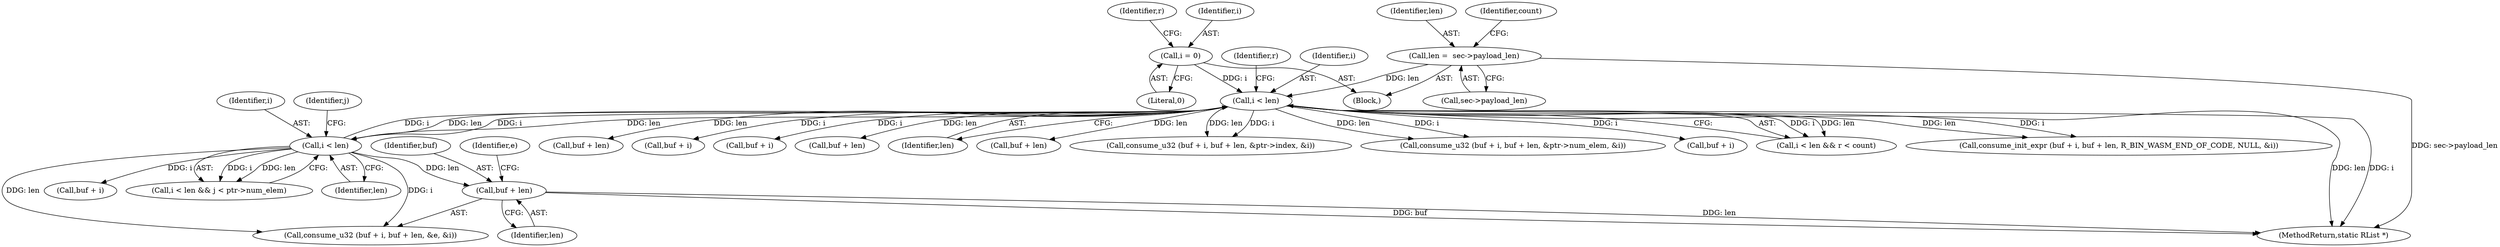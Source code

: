 digraph "0_radare2_d2632f6483a3ceb5d8e0a5fb11142c51c43978b4_1@pointer" {
"1000255" [label="(Call,buf + len)"];
"1000239" [label="(Call,i < len)"];
"1000159" [label="(Call,i < len)"];
"1000150" [label="(Call,i = 0)"];
"1000138" [label="(Call,len =  sec->payload_len)"];
"1000201" [label="(Call,buf + len)"];
"1000138" [label="(Call,len =  sec->payload_len)"];
"1000275" [label="(MethodReturn,static RList *)"];
"1000256" [label="(Identifier,buf)"];
"1000163" [label="(Identifier,r)"];
"1000155" [label="(Identifier,r)"];
"1000216" [label="(Call,buf + i)"];
"1000139" [label="(Identifier,len)"];
"1000152" [label="(Literal,0)"];
"1000159" [label="(Call,i < len)"];
"1000140" [label="(Call,sec->payload_len)"];
"1000241" [label="(Identifier,len)"];
"1000239" [label="(Call,i < len)"];
"1000259" [label="(Identifier,e)"];
"1000257" [label="(Identifier,len)"];
"1000252" [label="(Call,buf + i)"];
"1000145" [label="(Identifier,count)"];
"1000178" [label="(Call,buf + i)"];
"1000181" [label="(Call,buf + len)"];
"1000240" [label="(Identifier,i)"];
"1000161" [label="(Identifier,len)"];
"1000219" [label="(Call,buf + len)"];
"1000151" [label="(Identifier,i)"];
"1000177" [label="(Call,consume_u32 (buf + i, buf + len, &ptr->index, &i))"];
"1000243" [label="(Identifier,j)"];
"1000150" [label="(Call,i = 0)"];
"1000160" [label="(Identifier,i)"];
"1000238" [label="(Call,i < len && j < ptr->num_elem)"];
"1000215" [label="(Call,consume_u32 (buf + i, buf + len, &ptr->num_elem, &i))"];
"1000198" [label="(Call,buf + i)"];
"1000255" [label="(Call,buf + len)"];
"1000158" [label="(Call,i < len && r < count)"];
"1000103" [label="(Block,)"];
"1000251" [label="(Call,consume_u32 (buf + i, buf + len, &e, &i))"];
"1000197" [label="(Call,consume_init_expr (buf + i, buf + len, R_BIN_WASM_END_OF_CODE, NULL, &i))"];
"1000255" -> "1000251"  [label="AST: "];
"1000255" -> "1000257"  [label="CFG: "];
"1000256" -> "1000255"  [label="AST: "];
"1000257" -> "1000255"  [label="AST: "];
"1000259" -> "1000255"  [label="CFG: "];
"1000255" -> "1000275"  [label="DDG: len"];
"1000255" -> "1000275"  [label="DDG: buf"];
"1000239" -> "1000255"  [label="DDG: len"];
"1000239" -> "1000238"  [label="AST: "];
"1000239" -> "1000241"  [label="CFG: "];
"1000240" -> "1000239"  [label="AST: "];
"1000241" -> "1000239"  [label="AST: "];
"1000243" -> "1000239"  [label="CFG: "];
"1000238" -> "1000239"  [label="CFG: "];
"1000239" -> "1000159"  [label="DDG: i"];
"1000239" -> "1000159"  [label="DDG: len"];
"1000239" -> "1000238"  [label="DDG: i"];
"1000239" -> "1000238"  [label="DDG: len"];
"1000159" -> "1000239"  [label="DDG: i"];
"1000159" -> "1000239"  [label="DDG: len"];
"1000239" -> "1000251"  [label="DDG: i"];
"1000239" -> "1000251"  [label="DDG: len"];
"1000239" -> "1000252"  [label="DDG: i"];
"1000159" -> "1000158"  [label="AST: "];
"1000159" -> "1000161"  [label="CFG: "];
"1000160" -> "1000159"  [label="AST: "];
"1000161" -> "1000159"  [label="AST: "];
"1000163" -> "1000159"  [label="CFG: "];
"1000158" -> "1000159"  [label="CFG: "];
"1000159" -> "1000275"  [label="DDG: i"];
"1000159" -> "1000275"  [label="DDG: len"];
"1000159" -> "1000158"  [label="DDG: i"];
"1000159" -> "1000158"  [label="DDG: len"];
"1000150" -> "1000159"  [label="DDG: i"];
"1000138" -> "1000159"  [label="DDG: len"];
"1000159" -> "1000177"  [label="DDG: i"];
"1000159" -> "1000177"  [label="DDG: len"];
"1000159" -> "1000178"  [label="DDG: i"];
"1000159" -> "1000181"  [label="DDG: len"];
"1000159" -> "1000197"  [label="DDG: i"];
"1000159" -> "1000197"  [label="DDG: len"];
"1000159" -> "1000198"  [label="DDG: i"];
"1000159" -> "1000201"  [label="DDG: len"];
"1000159" -> "1000215"  [label="DDG: i"];
"1000159" -> "1000215"  [label="DDG: len"];
"1000159" -> "1000216"  [label="DDG: i"];
"1000159" -> "1000219"  [label="DDG: len"];
"1000150" -> "1000103"  [label="AST: "];
"1000150" -> "1000152"  [label="CFG: "];
"1000151" -> "1000150"  [label="AST: "];
"1000152" -> "1000150"  [label="AST: "];
"1000155" -> "1000150"  [label="CFG: "];
"1000138" -> "1000103"  [label="AST: "];
"1000138" -> "1000140"  [label="CFG: "];
"1000139" -> "1000138"  [label="AST: "];
"1000140" -> "1000138"  [label="AST: "];
"1000145" -> "1000138"  [label="CFG: "];
"1000138" -> "1000275"  [label="DDG: sec->payload_len"];
}
